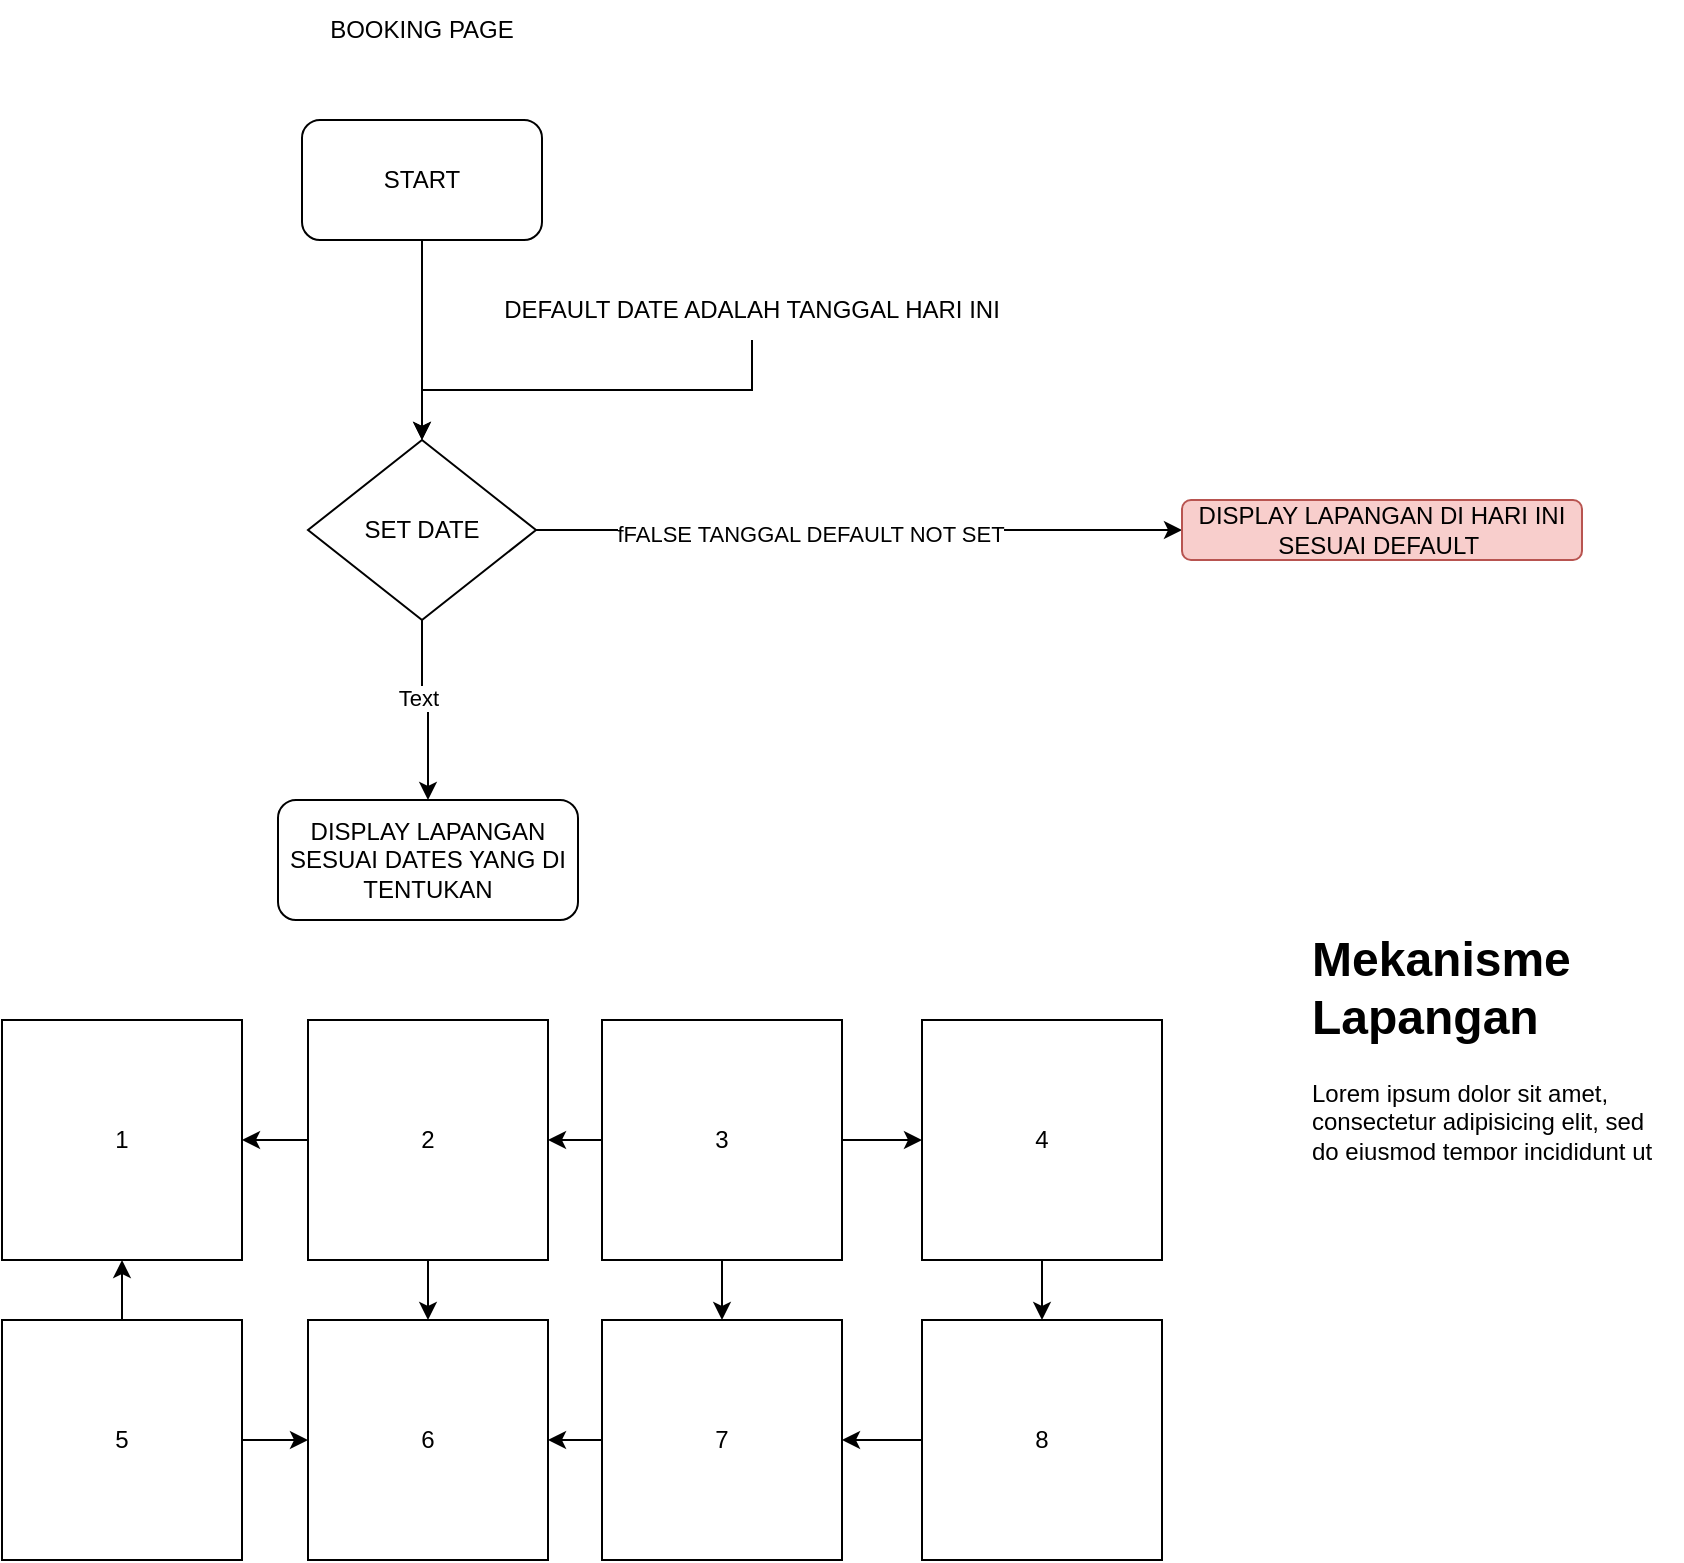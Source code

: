<mxfile version="21.6.8" type="github">
  <diagram id="C5RBs43oDa-KdzZeNtuy" name="Page-1">
    <mxGraphModel dx="1050" dy="595" grid="1" gridSize="10" guides="1" tooltips="1" connect="1" arrows="1" fold="1" page="1" pageScale="1" pageWidth="827" pageHeight="1169" math="0" shadow="0">
      <root>
        <mxCell id="WIyWlLk6GJQsqaUBKTNV-0" />
        <mxCell id="WIyWlLk6GJQsqaUBKTNV-1" parent="WIyWlLk6GJQsqaUBKTNV-0" />
        <mxCell id="LNYa4yegLpWQGbFy4UBF-5" value="" style="edgeStyle=orthogonalEdgeStyle;rounded=0;orthogonalLoop=1;jettySize=auto;html=1;" edge="1" parent="WIyWlLk6GJQsqaUBKTNV-1" source="LNYa4yegLpWQGbFy4UBF-0" target="LNYa4yegLpWQGbFy4UBF-4">
          <mxGeometry relative="1" as="geometry" />
        </mxCell>
        <mxCell id="LNYa4yegLpWQGbFy4UBF-0" value="START" style="rounded=1;whiteSpace=wrap;html=1;" vertex="1" parent="WIyWlLk6GJQsqaUBKTNV-1">
          <mxGeometry x="350" y="200" width="120" height="60" as="geometry" />
        </mxCell>
        <mxCell id="LNYa4yegLpWQGbFy4UBF-1" value="BOOKING PAGE" style="text;html=1;strokeColor=none;fillColor=none;align=center;verticalAlign=middle;whiteSpace=wrap;rounded=0;" vertex="1" parent="WIyWlLk6GJQsqaUBKTNV-1">
          <mxGeometry x="347" y="140" width="126" height="30" as="geometry" />
        </mxCell>
        <mxCell id="LNYa4yegLpWQGbFy4UBF-10" value="" style="edgeStyle=orthogonalEdgeStyle;rounded=0;orthogonalLoop=1;jettySize=auto;html=1;" edge="1" parent="WIyWlLk6GJQsqaUBKTNV-1" source="LNYa4yegLpWQGbFy4UBF-4" target="LNYa4yegLpWQGbFy4UBF-9">
          <mxGeometry relative="1" as="geometry" />
        </mxCell>
        <mxCell id="LNYa4yegLpWQGbFy4UBF-11" value="fFALSE TANGGAL DEFAULT NOT SET" style="edgeLabel;html=1;align=center;verticalAlign=middle;resizable=0;points=[];" vertex="1" connectable="0" parent="LNYa4yegLpWQGbFy4UBF-10">
          <mxGeometry x="-0.156" y="-2" relative="1" as="geometry">
            <mxPoint as="offset" />
          </mxGeometry>
        </mxCell>
        <mxCell id="LNYa4yegLpWQGbFy4UBF-13" value="" style="edgeStyle=orthogonalEdgeStyle;rounded=0;orthogonalLoop=1;jettySize=auto;html=1;" edge="1" parent="WIyWlLk6GJQsqaUBKTNV-1" source="LNYa4yegLpWQGbFy4UBF-4" target="LNYa4yegLpWQGbFy4UBF-12">
          <mxGeometry relative="1" as="geometry" />
        </mxCell>
        <mxCell id="LNYa4yegLpWQGbFy4UBF-32" value="Text" style="edgeLabel;html=1;align=center;verticalAlign=middle;resizable=0;points=[];" vertex="1" connectable="0" parent="LNYa4yegLpWQGbFy4UBF-13">
          <mxGeometry x="-0.164" y="-2" relative="1" as="geometry">
            <mxPoint as="offset" />
          </mxGeometry>
        </mxCell>
        <mxCell id="LNYa4yegLpWQGbFy4UBF-4" value="SET DATE" style="rhombus;whiteSpace=wrap;html=1;" vertex="1" parent="WIyWlLk6GJQsqaUBKTNV-1">
          <mxGeometry x="353" y="360" width="114" height="90" as="geometry" />
        </mxCell>
        <mxCell id="LNYa4yegLpWQGbFy4UBF-8" value="" style="edgeStyle=orthogonalEdgeStyle;rounded=0;orthogonalLoop=1;jettySize=auto;html=1;" edge="1" parent="WIyWlLk6GJQsqaUBKTNV-1" source="LNYa4yegLpWQGbFy4UBF-6" target="LNYa4yegLpWQGbFy4UBF-4">
          <mxGeometry relative="1" as="geometry" />
        </mxCell>
        <mxCell id="LNYa4yegLpWQGbFy4UBF-6" value="DEFAULT DATE ADALAH TANGGAL HARI INI" style="text;html=1;strokeColor=none;fillColor=none;align=center;verticalAlign=middle;whiteSpace=wrap;rounded=0;" vertex="1" parent="WIyWlLk6GJQsqaUBKTNV-1">
          <mxGeometry x="450" y="280" width="250" height="30" as="geometry" />
        </mxCell>
        <mxCell id="LNYa4yegLpWQGbFy4UBF-9" value="DISPLAY LAPANGAN DI HARI INI SESUAI DEFAULT&amp;nbsp;" style="rounded=1;whiteSpace=wrap;html=1;fillColor=#f8cecc;strokeColor=#b85450;" vertex="1" parent="WIyWlLk6GJQsqaUBKTNV-1">
          <mxGeometry x="790" y="390" width="200" height="30" as="geometry" />
        </mxCell>
        <mxCell id="LNYa4yegLpWQGbFy4UBF-12" value="DISPLAY LAPANGAN SESUAI DATES YANG DI TENTUKAN" style="rounded=1;whiteSpace=wrap;html=1;" vertex="1" parent="WIyWlLk6GJQsqaUBKTNV-1">
          <mxGeometry x="338" y="540" width="150" height="60" as="geometry" />
        </mxCell>
        <mxCell id="LNYa4yegLpWQGbFy4UBF-14" value="1" style="whiteSpace=wrap;html=1;aspect=fixed;" vertex="1" parent="WIyWlLk6GJQsqaUBKTNV-1">
          <mxGeometry x="200" y="650" width="120" height="120" as="geometry" />
        </mxCell>
        <mxCell id="LNYa4yegLpWQGbFy4UBF-23" value="" style="edgeStyle=orthogonalEdgeStyle;rounded=0;orthogonalLoop=1;jettySize=auto;html=1;" edge="1" parent="WIyWlLk6GJQsqaUBKTNV-1" source="LNYa4yegLpWQGbFy4UBF-15" target="LNYa4yegLpWQGbFy4UBF-14">
          <mxGeometry relative="1" as="geometry" />
        </mxCell>
        <mxCell id="LNYa4yegLpWQGbFy4UBF-31" value="" style="edgeStyle=orthogonalEdgeStyle;rounded=0;orthogonalLoop=1;jettySize=auto;html=1;" edge="1" parent="WIyWlLk6GJQsqaUBKTNV-1" source="LNYa4yegLpWQGbFy4UBF-15" target="LNYa4yegLpWQGbFy4UBF-19">
          <mxGeometry relative="1" as="geometry" />
        </mxCell>
        <mxCell id="LNYa4yegLpWQGbFy4UBF-15" value="2" style="whiteSpace=wrap;html=1;aspect=fixed;" vertex="1" parent="WIyWlLk6GJQsqaUBKTNV-1">
          <mxGeometry x="353" y="650" width="120" height="120" as="geometry" />
        </mxCell>
        <mxCell id="LNYa4yegLpWQGbFy4UBF-22" value="" style="edgeStyle=orthogonalEdgeStyle;rounded=0;orthogonalLoop=1;jettySize=auto;html=1;" edge="1" parent="WIyWlLk6GJQsqaUBKTNV-1" source="LNYa4yegLpWQGbFy4UBF-16" target="LNYa4yegLpWQGbFy4UBF-15">
          <mxGeometry relative="1" as="geometry" />
        </mxCell>
        <mxCell id="LNYa4yegLpWQGbFy4UBF-24" value="" style="edgeStyle=orthogonalEdgeStyle;rounded=0;orthogonalLoop=1;jettySize=auto;html=1;" edge="1" parent="WIyWlLk6GJQsqaUBKTNV-1" source="LNYa4yegLpWQGbFy4UBF-16" target="LNYa4yegLpWQGbFy4UBF-17">
          <mxGeometry relative="1" as="geometry" />
        </mxCell>
        <mxCell id="LNYa4yegLpWQGbFy4UBF-30" value="" style="edgeStyle=orthogonalEdgeStyle;rounded=0;orthogonalLoop=1;jettySize=auto;html=1;" edge="1" parent="WIyWlLk6GJQsqaUBKTNV-1" source="LNYa4yegLpWQGbFy4UBF-16" target="LNYa4yegLpWQGbFy4UBF-20">
          <mxGeometry relative="1" as="geometry" />
        </mxCell>
        <mxCell id="LNYa4yegLpWQGbFy4UBF-16" value="3" style="whiteSpace=wrap;html=1;aspect=fixed;" vertex="1" parent="WIyWlLk6GJQsqaUBKTNV-1">
          <mxGeometry x="500" y="650" width="120" height="120" as="geometry" />
        </mxCell>
        <mxCell id="LNYa4yegLpWQGbFy4UBF-29" value="" style="edgeStyle=orthogonalEdgeStyle;rounded=0;orthogonalLoop=1;jettySize=auto;html=1;" edge="1" parent="WIyWlLk6GJQsqaUBKTNV-1" source="LNYa4yegLpWQGbFy4UBF-17" target="LNYa4yegLpWQGbFy4UBF-21">
          <mxGeometry relative="1" as="geometry" />
        </mxCell>
        <mxCell id="LNYa4yegLpWQGbFy4UBF-17" value="4" style="whiteSpace=wrap;html=1;aspect=fixed;" vertex="1" parent="WIyWlLk6GJQsqaUBKTNV-1">
          <mxGeometry x="660" y="650" width="120" height="120" as="geometry" />
        </mxCell>
        <mxCell id="LNYa4yegLpWQGbFy4UBF-25" value="" style="edgeStyle=orthogonalEdgeStyle;rounded=0;orthogonalLoop=1;jettySize=auto;html=1;" edge="1" parent="WIyWlLk6GJQsqaUBKTNV-1" source="LNYa4yegLpWQGbFy4UBF-18" target="LNYa4yegLpWQGbFy4UBF-14">
          <mxGeometry relative="1" as="geometry" />
        </mxCell>
        <mxCell id="LNYa4yegLpWQGbFy4UBF-26" value="" style="edgeStyle=orthogonalEdgeStyle;rounded=0;orthogonalLoop=1;jettySize=auto;html=1;" edge="1" parent="WIyWlLk6GJQsqaUBKTNV-1" source="LNYa4yegLpWQGbFy4UBF-18" target="LNYa4yegLpWQGbFy4UBF-19">
          <mxGeometry relative="1" as="geometry" />
        </mxCell>
        <mxCell id="LNYa4yegLpWQGbFy4UBF-18" value="5" style="whiteSpace=wrap;html=1;aspect=fixed;" vertex="1" parent="WIyWlLk6GJQsqaUBKTNV-1">
          <mxGeometry x="200" y="800" width="120" height="120" as="geometry" />
        </mxCell>
        <mxCell id="LNYa4yegLpWQGbFy4UBF-19" value="6" style="whiteSpace=wrap;html=1;aspect=fixed;" vertex="1" parent="WIyWlLk6GJQsqaUBKTNV-1">
          <mxGeometry x="353" y="800" width="120" height="120" as="geometry" />
        </mxCell>
        <mxCell id="LNYa4yegLpWQGbFy4UBF-27" value="" style="edgeStyle=orthogonalEdgeStyle;rounded=0;orthogonalLoop=1;jettySize=auto;html=1;" edge="1" parent="WIyWlLk6GJQsqaUBKTNV-1" source="LNYa4yegLpWQGbFy4UBF-20" target="LNYa4yegLpWQGbFy4UBF-19">
          <mxGeometry relative="1" as="geometry" />
        </mxCell>
        <mxCell id="LNYa4yegLpWQGbFy4UBF-20" value="7" style="whiteSpace=wrap;html=1;aspect=fixed;" vertex="1" parent="WIyWlLk6GJQsqaUBKTNV-1">
          <mxGeometry x="500" y="800" width="120" height="120" as="geometry" />
        </mxCell>
        <mxCell id="LNYa4yegLpWQGbFy4UBF-28" value="" style="edgeStyle=orthogonalEdgeStyle;rounded=0;orthogonalLoop=1;jettySize=auto;html=1;" edge="1" parent="WIyWlLk6GJQsqaUBKTNV-1" source="LNYa4yegLpWQGbFy4UBF-21" target="LNYa4yegLpWQGbFy4UBF-20">
          <mxGeometry relative="1" as="geometry" />
        </mxCell>
        <mxCell id="LNYa4yegLpWQGbFy4UBF-21" value="8" style="whiteSpace=wrap;html=1;aspect=fixed;" vertex="1" parent="WIyWlLk6GJQsqaUBKTNV-1">
          <mxGeometry x="660" y="800" width="120" height="120" as="geometry" />
        </mxCell>
        <mxCell id="LNYa4yegLpWQGbFy4UBF-33" value="&lt;h1&gt;Mekanisme Lapangan&lt;/h1&gt;&lt;p&gt;Lorem ipsum dolor sit amet, consectetur adipisicing elit, sed do eiusmod tempor incididunt ut labore et dolore magna aliqua.&lt;/p&gt;" style="text;html=1;strokeColor=none;fillColor=none;spacing=5;spacingTop=-20;whiteSpace=wrap;overflow=hidden;rounded=0;" vertex="1" parent="WIyWlLk6GJQsqaUBKTNV-1">
          <mxGeometry x="850" y="600" width="190" height="120" as="geometry" />
        </mxCell>
      </root>
    </mxGraphModel>
  </diagram>
</mxfile>
